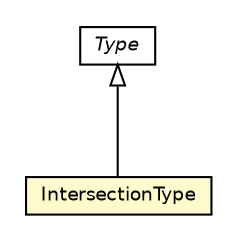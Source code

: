 #!/usr/local/bin/dot
#
# Class diagram 
# Generated by UMLGraph version 5.2 (http://www.umlgraph.org/)
#

digraph G {
	edge [fontname="Helvetica",fontsize=10,labelfontname="Helvetica",labelfontsize=10];
	node [fontname="Helvetica",fontsize=10,shape=plaintext];
	nodesep=0.25;
	ranksep=0.5;
	// chameleon.core.type.Type
	c26187 [label=<<table title="chameleon.core.type.Type" border="0" cellborder="1" cellspacing="0" cellpadding="2" port="p" href="./Type.html">
		<tr><td><table border="0" cellspacing="0" cellpadding="1">
<tr><td align="center" balign="center"><font face="Helvetica-Oblique"> Type </font></td></tr>
		</table></td></tr>
		</table>>, fontname="Helvetica", fontcolor="black", fontsize=9.0];
	// chameleon.core.type.IntersectionType
	c26191 [label=<<table title="chameleon.core.type.IntersectionType" border="0" cellborder="1" cellspacing="0" cellpadding="2" port="p" bgcolor="lemonChiffon" href="./IntersectionType.html">
		<tr><td><table border="0" cellspacing="0" cellpadding="1">
<tr><td align="center" balign="center"> IntersectionType </td></tr>
		</table></td></tr>
		</table>>, fontname="Helvetica", fontcolor="black", fontsize=9.0];
	//chameleon.core.type.IntersectionType extends chameleon.core.type.Type
	c26187:p -> c26191:p [dir=back,arrowtail=empty];
}

